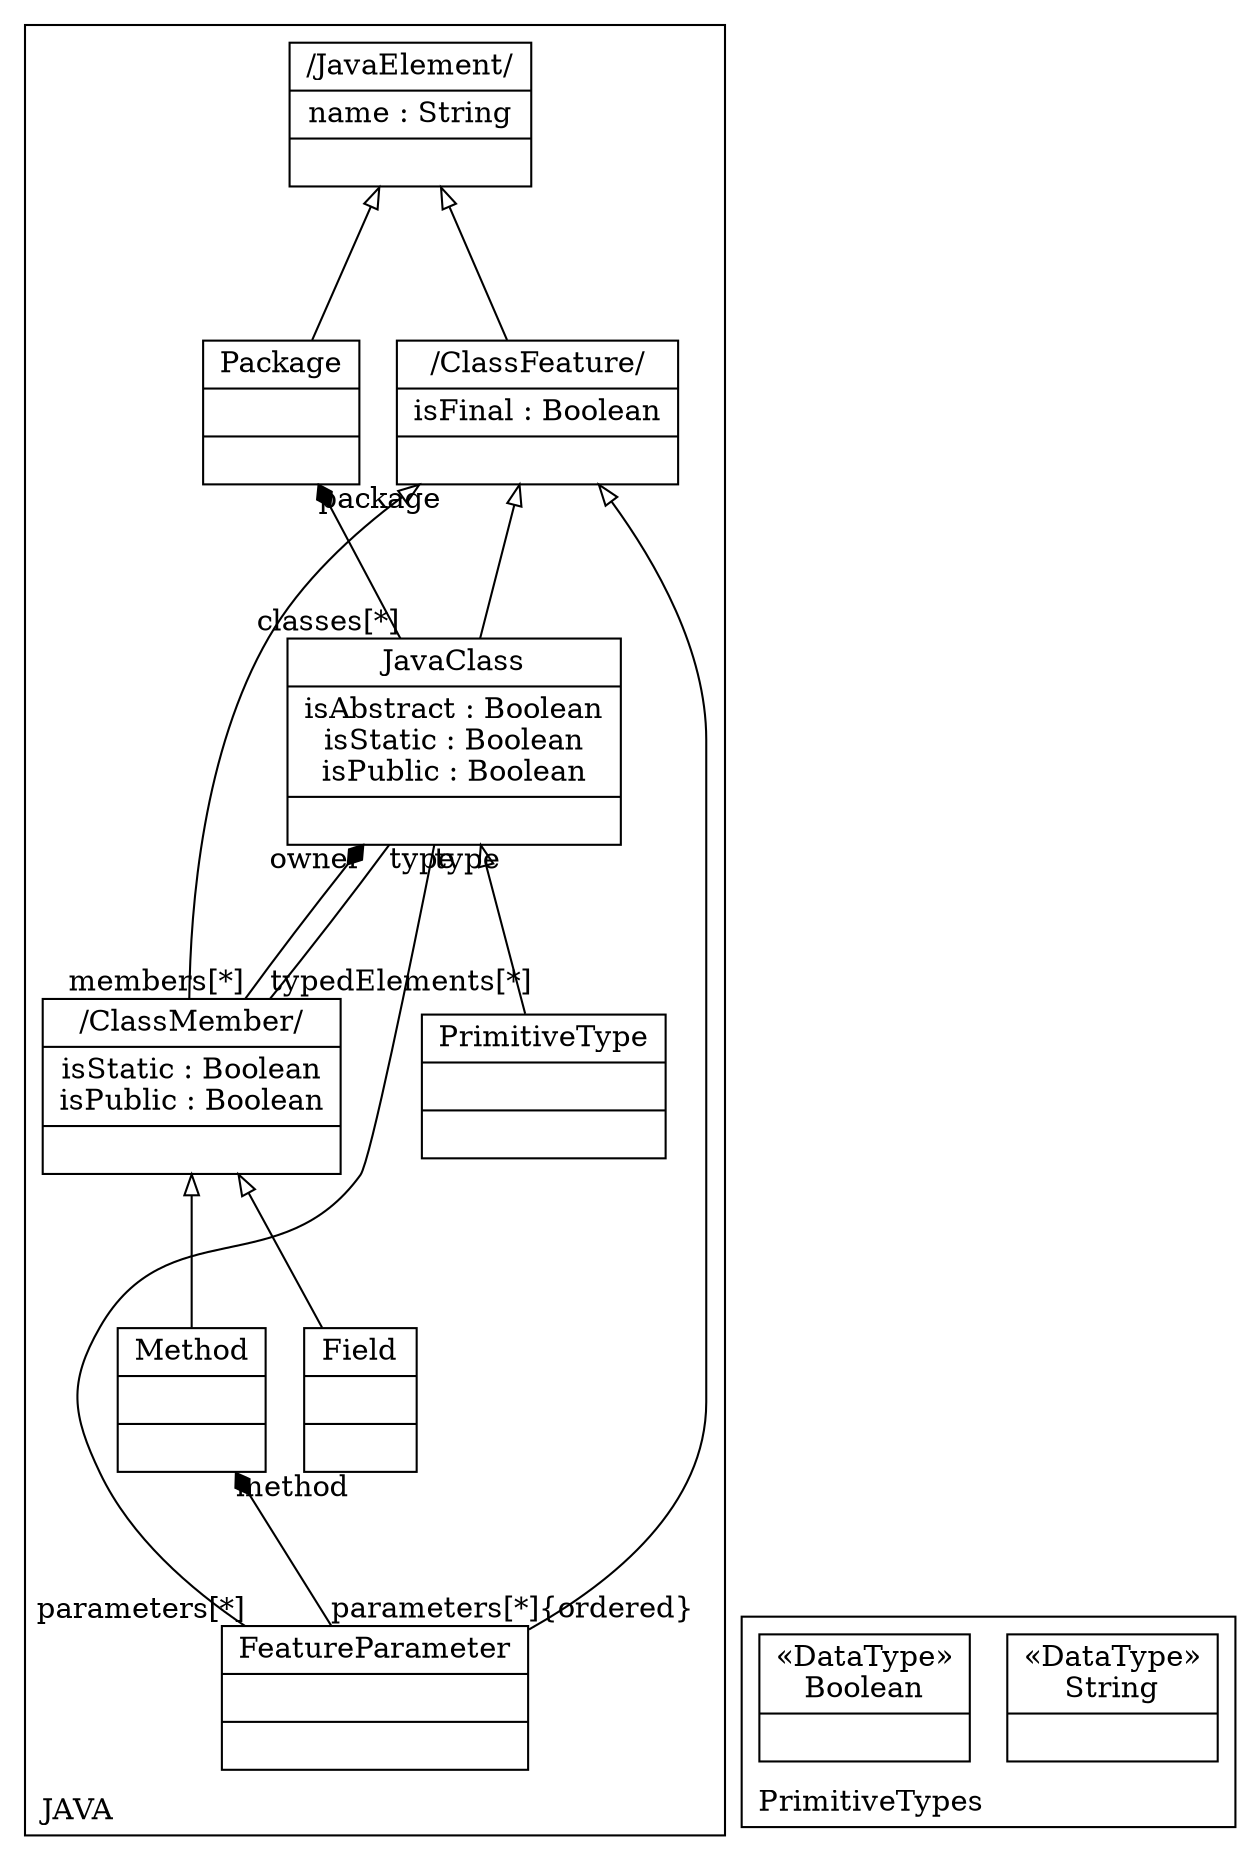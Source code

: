 digraph "KM3 Model in DOT" {
graph[rankdir=BT,labeljust=l,labelloc=t,nodeSep=0.75,compound=true];
 subgraph "cluster_JAVA"{
labelloc=t
color=black
label=JAVA
 node[shape=record];
JavaElement[label="{/JavaElement/|name : String| }"]
;
 node[shape=record];
ClassFeature[label="{/ClassFeature/|isFinal : Boolean| }"]
 ClassFeature->JavaElement[arrowhead=onormal,group=JavaElement,minlen=2,constraint=true,]
;
 node[shape=record];
ClassMember[label="{/ClassMember/|isStatic : Boolean\nisPublic : Boolean| }"]
 ClassMember->JavaClass[arrowhead=diamond,arrowtail=none,headlabel="owner",taillabel="members[*]",group=JavaClass,minlen=2,constraint=true,]
 ClassMember->JavaClass[arrowhead=none,arrowtail=none,headlabel="type",taillabel="typedElements[*]",group=JavaClass,minlen=2,constraint=false,]
 ClassMember->ClassFeature[arrowhead=onormal,group=ClassFeature,minlen=2,constraint=true,]
;
 node[shape=record];
Field[label="{Field| | }"]
 Field->ClassMember[arrowhead=onormal,group=ClassMember,minlen=2,constraint=true,]
;
 node[shape=record];
JavaClass[label="{JavaClass|isAbstract : Boolean\nisStatic : Boolean\nisPublic : Boolean| }"]
 JavaClass->Package[arrowhead=diamond,arrowtail=none,headlabel="package",taillabel="classes[*]",group=Package,minlen=2,constraint=true,]
 JavaClass->FeatureParameter[arrowhead=none,arrowtail=none,headlabel="parameters[*]",taillabel="type",group=FeatureParameter,minlen=2,constraint=false,]
 JavaClass->ClassFeature[arrowhead=onormal,group=ClassFeature,minlen=2,constraint=true,]
;
 node[shape=record];
Method[label="{Method| | }"]
 Method->ClassMember[arrowhead=onormal,group=ClassMember,minlen=2,constraint=true,]
;
 node[shape=record];
Package[label="{Package| | }"]
 Package->JavaElement[arrowhead=onormal,group=JavaElement,minlen=2,constraint=true,]
;
 node[shape=record];
PrimitiveType[label="{PrimitiveType| | }"]
 PrimitiveType->JavaClass[arrowhead=onormal,group=JavaClass,minlen=2,constraint=true,]
;
 node[shape=record];
FeatureParameter[label="{FeatureParameter| | }"]
 FeatureParameter->Method[arrowhead=diamond,arrowtail=none,headlabel="method",taillabel="parameters[*]{ordered}",group=Method,minlen=2,constraint=true,]
 FeatureParameter->ClassFeature[arrowhead=onormal,group=ClassFeature,minlen=2,constraint=true,]
;

} subgraph "cluster_PrimitiveTypes"{
labelloc=t
color=black
label=PrimitiveTypes
 node[shape=record];
String[label="{&#171;DataType&#187;\nString|}"]
;
 node[shape=record];
Boolean[label="{&#171;DataType&#187;\nBoolean|}"]
;

}
}